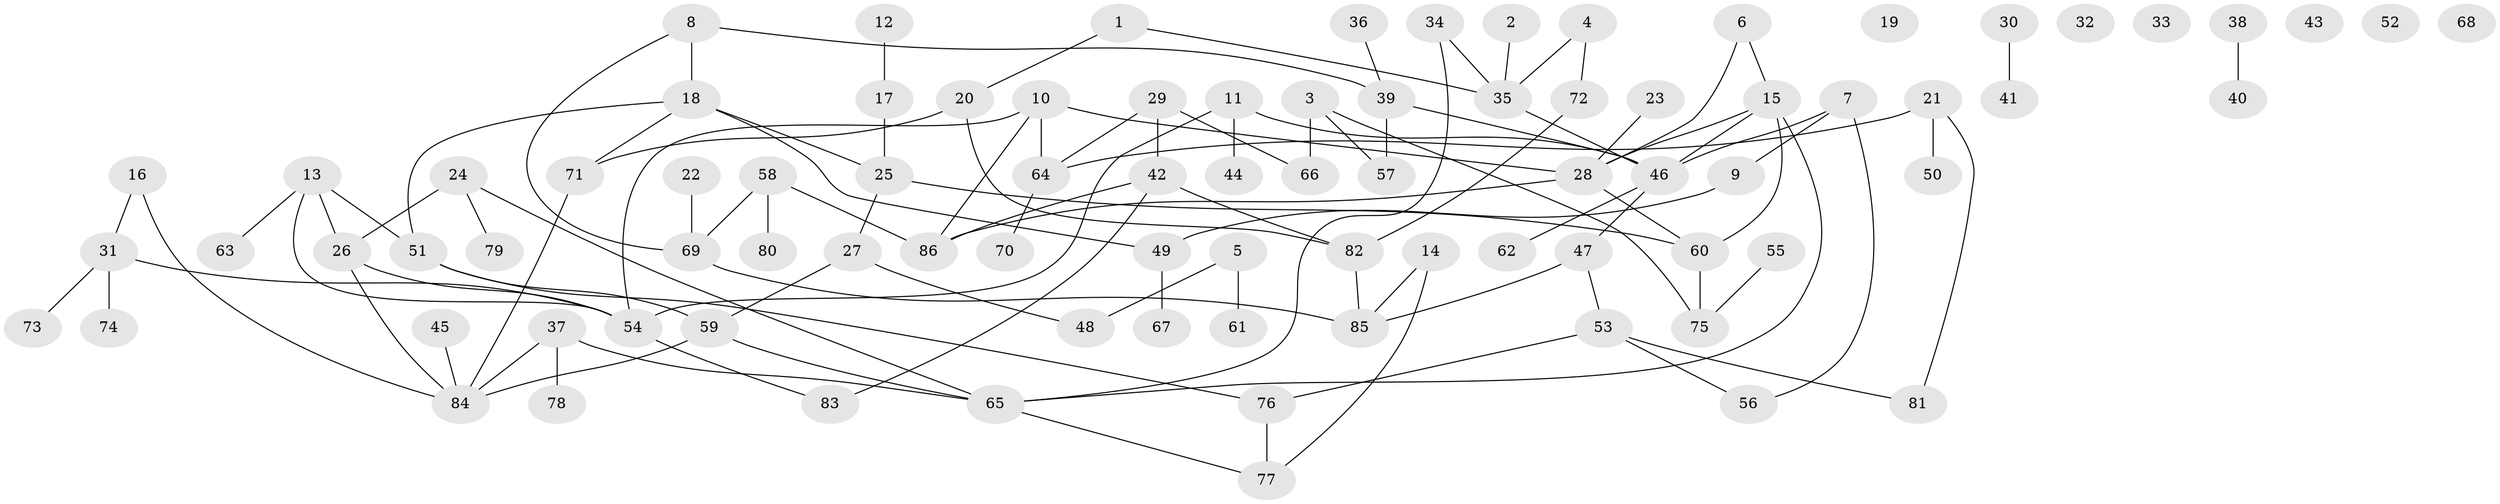 // Generated by graph-tools (version 1.1) at 2025/49/03/09/25 03:49:05]
// undirected, 86 vertices, 108 edges
graph export_dot {
graph [start="1"]
  node [color=gray90,style=filled];
  1;
  2;
  3;
  4;
  5;
  6;
  7;
  8;
  9;
  10;
  11;
  12;
  13;
  14;
  15;
  16;
  17;
  18;
  19;
  20;
  21;
  22;
  23;
  24;
  25;
  26;
  27;
  28;
  29;
  30;
  31;
  32;
  33;
  34;
  35;
  36;
  37;
  38;
  39;
  40;
  41;
  42;
  43;
  44;
  45;
  46;
  47;
  48;
  49;
  50;
  51;
  52;
  53;
  54;
  55;
  56;
  57;
  58;
  59;
  60;
  61;
  62;
  63;
  64;
  65;
  66;
  67;
  68;
  69;
  70;
  71;
  72;
  73;
  74;
  75;
  76;
  77;
  78;
  79;
  80;
  81;
  82;
  83;
  84;
  85;
  86;
  1 -- 20;
  1 -- 35;
  2 -- 35;
  3 -- 57;
  3 -- 66;
  3 -- 75;
  4 -- 35;
  4 -- 72;
  5 -- 48;
  5 -- 61;
  6 -- 15;
  6 -- 28;
  7 -- 9;
  7 -- 46;
  7 -- 56;
  8 -- 18;
  8 -- 39;
  8 -- 69;
  9 -- 49;
  10 -- 28;
  10 -- 54;
  10 -- 64;
  10 -- 86;
  11 -- 44;
  11 -- 46;
  11 -- 54;
  12 -- 17;
  13 -- 26;
  13 -- 51;
  13 -- 54;
  13 -- 63;
  14 -- 77;
  14 -- 85;
  15 -- 28;
  15 -- 46;
  15 -- 60;
  15 -- 65;
  16 -- 31;
  16 -- 84;
  17 -- 25;
  18 -- 25;
  18 -- 49;
  18 -- 51;
  18 -- 71;
  20 -- 71;
  20 -- 82;
  21 -- 50;
  21 -- 64;
  21 -- 81;
  22 -- 69;
  23 -- 28;
  24 -- 26;
  24 -- 65;
  24 -- 79;
  25 -- 27;
  25 -- 60;
  26 -- 54;
  26 -- 84;
  27 -- 48;
  27 -- 59;
  28 -- 60;
  28 -- 86;
  29 -- 42;
  29 -- 64;
  29 -- 66;
  30 -- 41;
  31 -- 54;
  31 -- 73;
  31 -- 74;
  34 -- 35;
  34 -- 65;
  35 -- 46;
  36 -- 39;
  37 -- 65;
  37 -- 78;
  37 -- 84;
  38 -- 40;
  39 -- 46;
  39 -- 57;
  42 -- 82;
  42 -- 83;
  42 -- 86;
  45 -- 84;
  46 -- 47;
  46 -- 62;
  47 -- 53;
  47 -- 85;
  49 -- 67;
  51 -- 59;
  51 -- 76;
  53 -- 56;
  53 -- 76;
  53 -- 81;
  54 -- 83;
  55 -- 75;
  58 -- 69;
  58 -- 80;
  58 -- 86;
  59 -- 65;
  59 -- 84;
  60 -- 75;
  64 -- 70;
  65 -- 77;
  69 -- 85;
  71 -- 84;
  72 -- 82;
  76 -- 77;
  82 -- 85;
}
